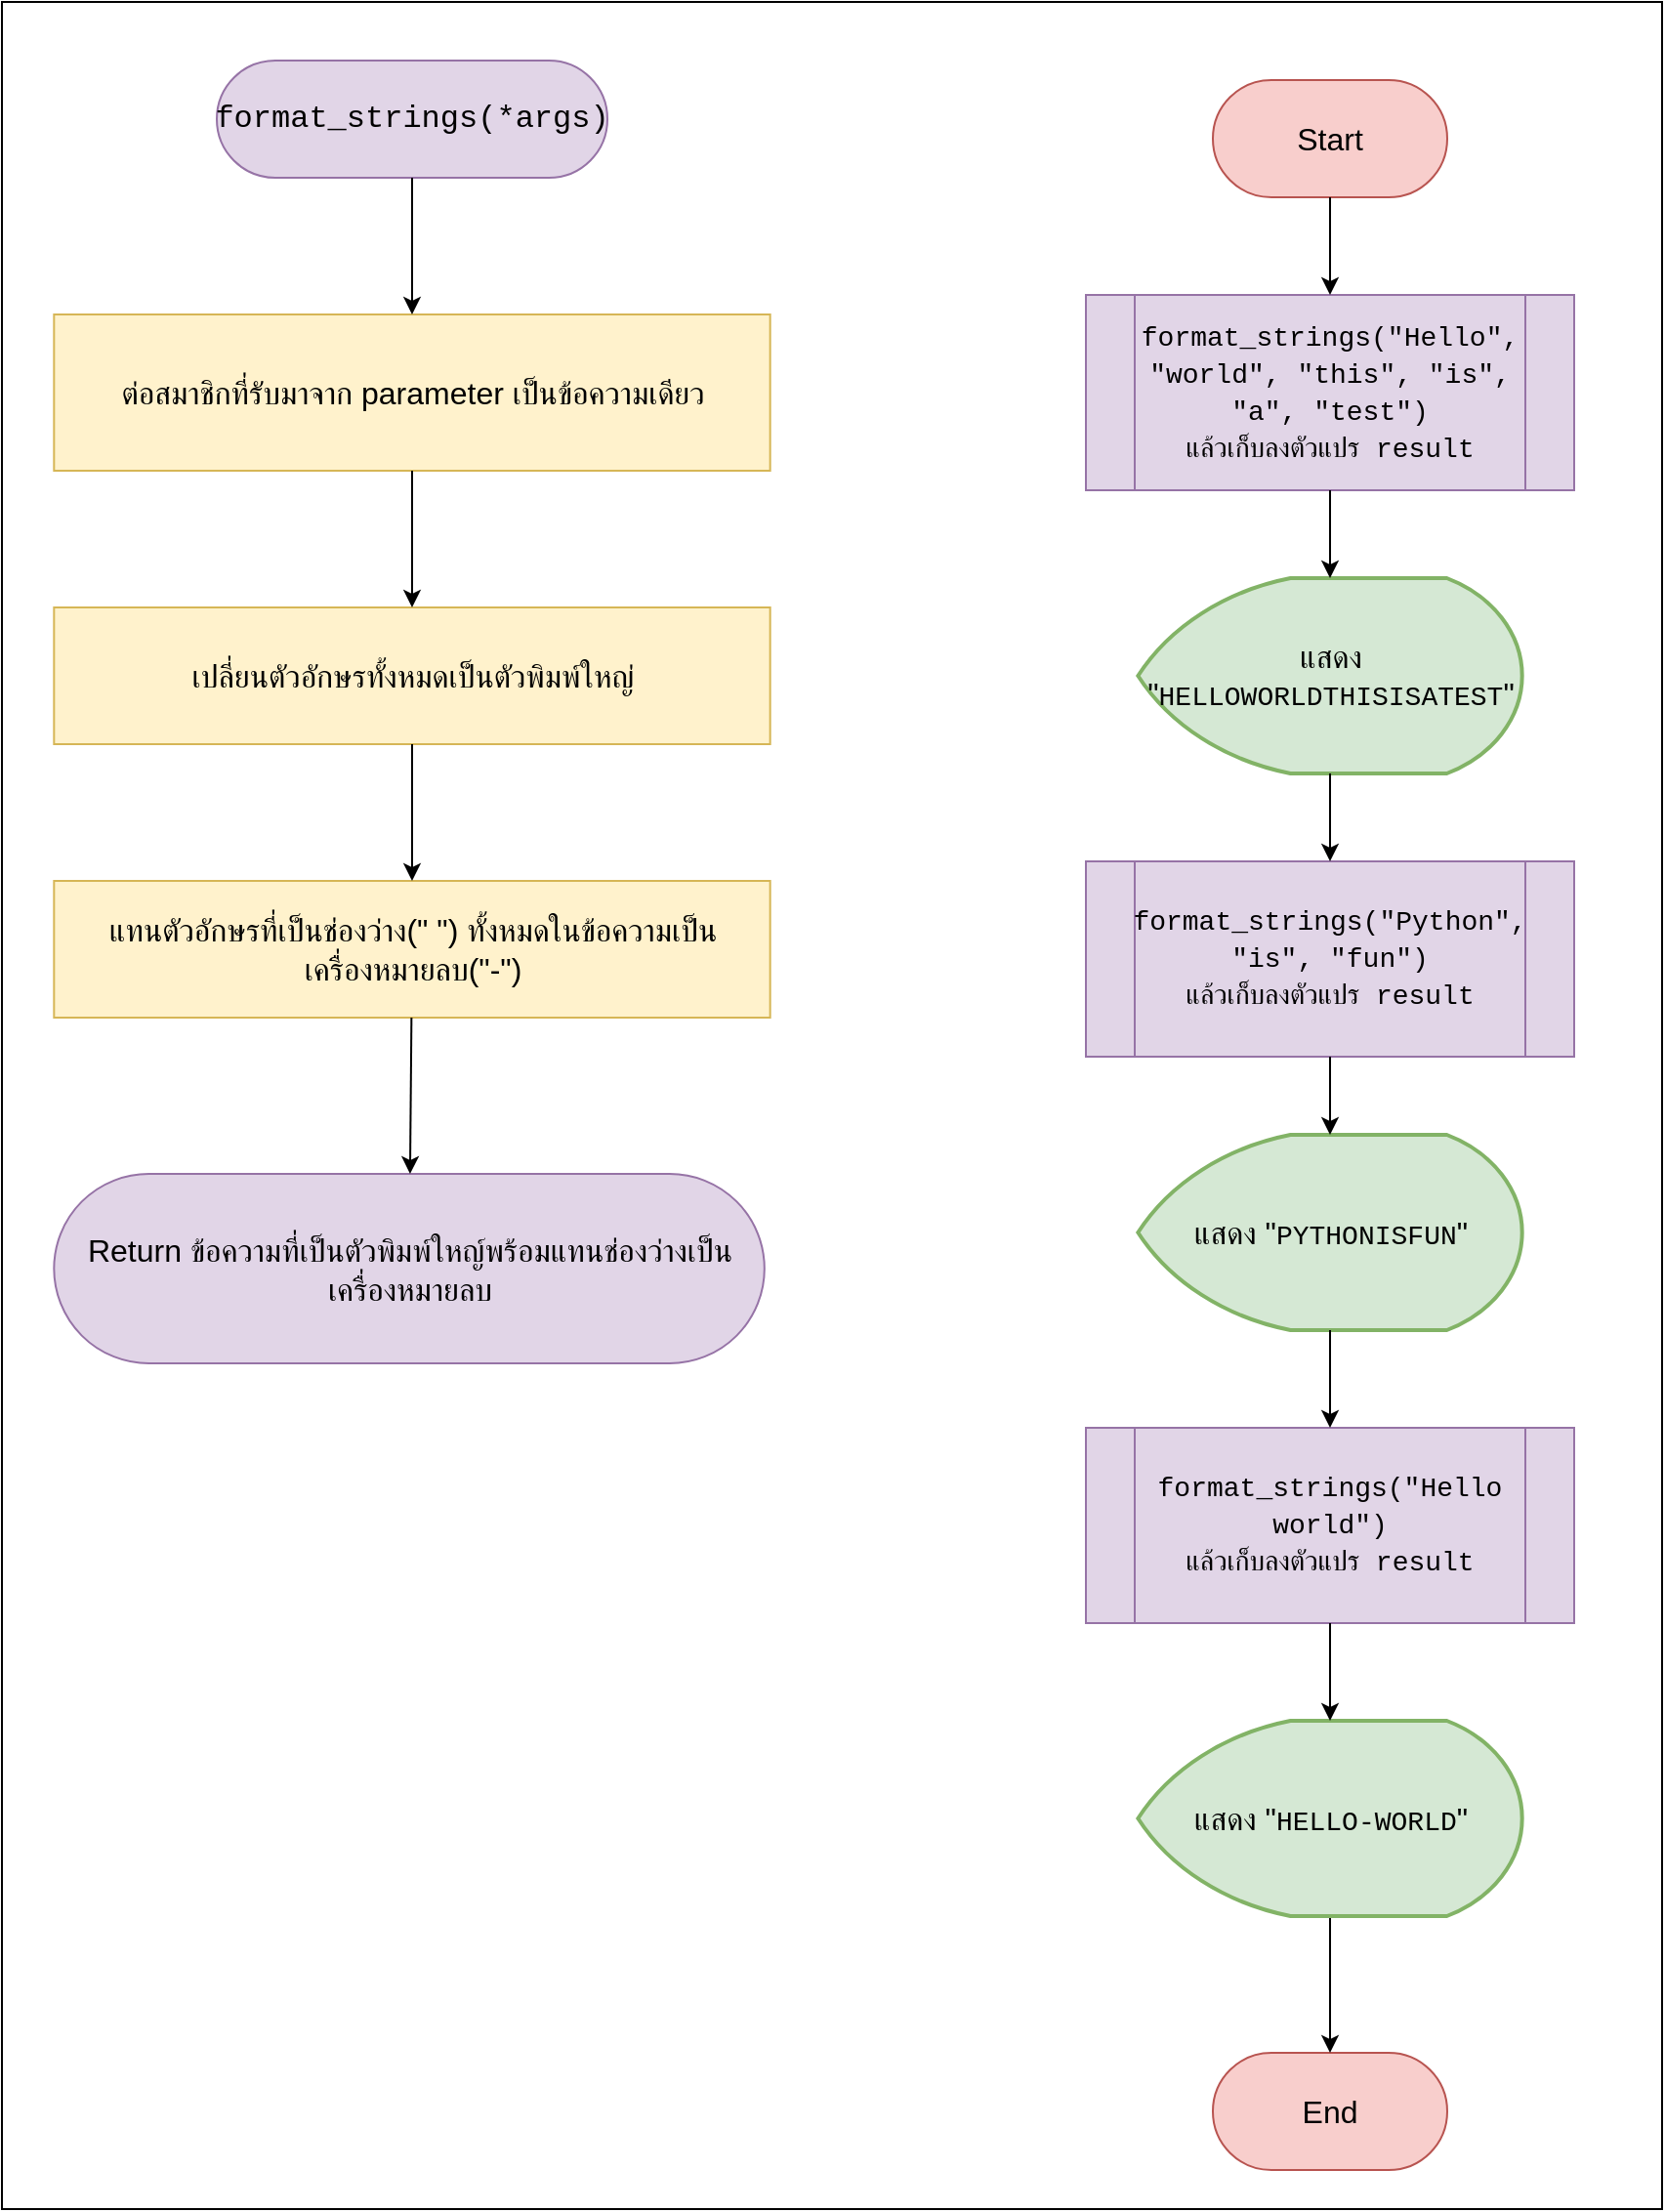 <mxfile>
    <diagram id="p6LtrDmTwn3lyzMPbI3E" name="Page-1">
        <mxGraphModel dx="4944" dy="2340" grid="1" gridSize="10" guides="1" tooltips="1" connect="1" arrows="1" fold="1" page="1" pageScale="1" pageWidth="1920" pageHeight="1200" math="0" shadow="0">
            <root>
                <mxCell id="0"/>
                <mxCell id="1" parent="0"/>
                <mxCell id="37" value="" style="group" vertex="1" connectable="0" parent="1">
                    <mxGeometry x="90" y="30" width="850" height="1130" as="geometry"/>
                </mxCell>
                <mxCell id="36" value="" style="rounded=0;whiteSpace=wrap;html=1;labelBackgroundColor=none;fontSize=16;fontColor=#000000;" vertex="1" parent="37">
                    <mxGeometry width="850" height="1130" as="geometry"/>
                </mxCell>
                <mxCell id="10" value="Return ข้อความที่เป็นตัวพิมพ์ใหญ์พร้อมแทนช่องว่างเป็นเครื่องหมายลบ" style="rounded=1;whiteSpace=wrap;html=1;fontSize=16;arcSize=50;fillColor=#e1d5e7;strokeColor=#9673a6;" parent="36" vertex="1">
                    <mxGeometry x="26.66" y="600" width="363.75" height="97" as="geometry"/>
                </mxCell>
                <mxCell id="3" value="&lt;div style=&quot;font-family: Consolas, &amp;quot;Courier New&amp;quot;, monospace; font-size: 16px; line-height: 19px;&quot;&gt;format_strings(*args)&lt;/div&gt;" style="rounded=1;whiteSpace=wrap;html=1;arcSize=50;fillColor=#e1d5e7;strokeColor=#9673a6;" parent="37" vertex="1">
                    <mxGeometry x="110" y="30" width="200" height="60" as="geometry"/>
                </mxCell>
                <mxCell id="4" value="&lt;font style=&quot;font-size: 16px;&quot;&gt;ต่อสมาชิกที่รับมาจาก parameter เป็นข้อความเดียว&lt;/font&gt;" style="rounded=0;whiteSpace=wrap;html=1;fillColor=#fff2cc;strokeColor=#d6b656;" parent="37" vertex="1">
                    <mxGeometry x="26.66" y="160" width="366.67" height="80" as="geometry"/>
                </mxCell>
                <mxCell id="6" value="" style="edgeStyle=none;html=1;fontSize=16;" parent="37" source="3" target="4" edge="1">
                    <mxGeometry relative="1" as="geometry"/>
                </mxCell>
                <mxCell id="5" value="&lt;font style=&quot;font-size: 16px;&quot;&gt;เปลี่ยนตัวอักษรทั้งหมดเป็นตัวพิมพ์ใหญ่&lt;/font&gt;" style="rounded=0;whiteSpace=wrap;html=1;fillColor=#fff2cc;strokeColor=#d6b656;" parent="37" vertex="1">
                    <mxGeometry x="26.66" y="310" width="366.67" height="70" as="geometry"/>
                </mxCell>
                <mxCell id="7" value="" style="edgeStyle=none;html=1;fontSize=16;" parent="37" source="4" target="5" edge="1">
                    <mxGeometry relative="1" as="geometry"/>
                </mxCell>
                <mxCell id="8" value="&lt;font style=&quot;font-size: 16px;&quot;&gt;แทนตัวอักษรที่เป็นช่องว่าง(&quot; &quot;) ทั้งหมดในข้อความเป็นเครื่องหมายลบ(&quot;-&quot;)&lt;/font&gt;" style="rounded=0;whiteSpace=wrap;html=1;fillColor=#fff2cc;strokeColor=#d6b656;" parent="37" vertex="1">
                    <mxGeometry x="26.66" y="450" width="366.67" height="70" as="geometry"/>
                </mxCell>
                <mxCell id="9" value="" style="edgeStyle=none;html=1;fontSize=16;" parent="37" source="5" target="8" edge="1">
                    <mxGeometry relative="1" as="geometry"/>
                </mxCell>
                <mxCell id="11" value="" style="edgeStyle=none;html=1;fontSize=16;" parent="37" source="8" target="10" edge="1">
                    <mxGeometry relative="1" as="geometry"/>
                </mxCell>
                <mxCell id="12" value="Start" style="rounded=1;whiteSpace=wrap;html=1;fontSize=16;arcSize=50;fillColor=#f8cecc;strokeColor=#b85450;" parent="37" vertex="1">
                    <mxGeometry x="620" y="40" width="120" height="60" as="geometry"/>
                </mxCell>
                <mxCell id="13" value="End" style="rounded=1;whiteSpace=wrap;html=1;fontSize=16;arcSize=50;fillColor=#f8cecc;strokeColor=#b85450;" vertex="1" parent="37">
                    <mxGeometry x="620" y="1050" width="120" height="60" as="geometry"/>
                </mxCell>
                <mxCell id="16" value="" style="group" vertex="1" connectable="0" parent="37">
                    <mxGeometry x="555" y="150" width="250" height="100" as="geometry"/>
                </mxCell>
                <mxCell id="14" value="" style="shape=process;whiteSpace=wrap;html=1;backgroundOutline=1;labelBackgroundColor=none;fillColor=#e1d5e7;strokeColor=#9673a6;" vertex="1" parent="16">
                    <mxGeometry width="250" height="100" as="geometry"/>
                </mxCell>
                <mxCell id="15" value="&lt;div style=&quot;font-family: Consolas, &amp;quot;Courier New&amp;quot;, monospace; font-size: 14px; line-height: 19px;&quot;&gt;format_strings(&quot;Hello&quot;, &quot;world&quot;, &quot;this&quot;, &quot;is&quot;, &quot;a&quot;, &quot;test&quot;)&lt;/div&gt;&lt;div style=&quot;font-family: Consolas, &amp;quot;Courier New&amp;quot;, monospace; font-size: 14px; line-height: 19px;&quot;&gt;แล้วเก็บลงตัวแปร result&lt;/div&gt;" style="text;strokeColor=none;align=center;fillColor=none;html=1;verticalAlign=middle;whiteSpace=wrap;rounded=0;labelBackgroundColor=none;fontSize=13;fontColor=#000000;" vertex="1" parent="16">
                    <mxGeometry x="30" y="20" width="190" height="60" as="geometry"/>
                </mxCell>
                <mxCell id="26" value="" style="edgeStyle=none;html=1;fontSize=16;fontColor=#000000;entryX=0.5;entryY=0;entryDx=0;entryDy=0;" edge="1" parent="37" source="12" target="14">
                    <mxGeometry relative="1" as="geometry">
                        <mxPoint x="680" y="140" as="targetPoint"/>
                    </mxGeometry>
                </mxCell>
                <mxCell id="17" value="แสดง &quot;&lt;span style=&quot;font-family: Consolas, &amp;quot;Courier New&amp;quot;, monospace; font-size: 14px;&quot;&gt;HELLOWORLDTHISISATEST&lt;/span&gt;&quot;" style="strokeWidth=2;html=1;shape=mxgraph.flowchart.display;whiteSpace=wrap;labelBackgroundColor=none;fontSize=16;fillColor=#d5e8d4;strokeColor=#82b366;" vertex="1" parent="37">
                    <mxGeometry x="581.67" y="295" width="196.66" height="100" as="geometry"/>
                </mxCell>
                <mxCell id="18" value="" style="group" vertex="1" connectable="0" parent="37">
                    <mxGeometry x="555" y="440" width="250" height="100" as="geometry"/>
                </mxCell>
                <mxCell id="19" value="" style="shape=process;whiteSpace=wrap;html=1;backgroundOutline=1;labelBackgroundColor=none;fillColor=#e1d5e7;strokeColor=#9673a6;" vertex="1" parent="18">
                    <mxGeometry width="250" height="100" as="geometry"/>
                </mxCell>
                <mxCell id="20" value="&lt;div style=&quot;font-family: Consolas, &amp;quot;Courier New&amp;quot;, monospace; font-size: 14px; line-height: 19px;&quot;&gt;format_strings(&quot;Python&quot;, &quot;is&quot;, &quot;fun&quot;)&lt;br&gt;&lt;/div&gt;&lt;div style=&quot;font-family: Consolas, &amp;quot;Courier New&amp;quot;, monospace; font-size: 14px; line-height: 19px;&quot;&gt;แล้วเก็บลงตัวแปร result&lt;/div&gt;" style="text;strokeColor=none;align=center;fillColor=none;html=1;verticalAlign=middle;whiteSpace=wrap;rounded=0;labelBackgroundColor=none;fontSize=13;fontColor=#000000;" vertex="1" parent="18">
                    <mxGeometry x="30" y="20" width="190" height="60" as="geometry"/>
                </mxCell>
                <mxCell id="21" value="แสดง &quot;&lt;span style=&quot;font-family: Consolas, &amp;quot;Courier New&amp;quot;, monospace; font-size: 14px;&quot;&gt;PYTHONISFUN&lt;/span&gt;&quot;" style="strokeWidth=2;html=1;shape=mxgraph.flowchart.display;whiteSpace=wrap;labelBackgroundColor=none;fontSize=16;fillColor=#d5e8d4;strokeColor=#82b366;" vertex="1" parent="37">
                    <mxGeometry x="581.67" y="580" width="196.66" height="100" as="geometry"/>
                </mxCell>
                <mxCell id="30" style="edgeStyle=none;html=1;entryX=0.5;entryY=0;entryDx=0;entryDy=0;fontSize=16;fontColor=#000000;" edge="1" parent="37" source="17" target="19">
                    <mxGeometry relative="1" as="geometry"/>
                </mxCell>
                <mxCell id="22" value="" style="group" vertex="1" connectable="0" parent="37">
                    <mxGeometry x="555" y="730" width="250" height="100" as="geometry"/>
                </mxCell>
                <mxCell id="23" value="" style="shape=process;whiteSpace=wrap;html=1;backgroundOutline=1;labelBackgroundColor=none;fillColor=#e1d5e7;strokeColor=#9673a6;" vertex="1" parent="22">
                    <mxGeometry width="250" height="100" as="geometry"/>
                </mxCell>
                <mxCell id="24" value="&lt;div style=&quot;font-family: Consolas, &amp;quot;Courier New&amp;quot;, monospace; font-size: 14px; line-height: 19px;&quot;&gt;format_strings(&quot;Hello world&quot;)&lt;br&gt;&lt;/div&gt;&lt;div style=&quot;font-family: Consolas, &amp;quot;Courier New&amp;quot;, monospace; font-size: 14px; line-height: 19px;&quot;&gt;แล้วเก็บลงตัวแปร result&lt;/div&gt;" style="text;strokeColor=none;align=center;fillColor=none;html=1;verticalAlign=middle;whiteSpace=wrap;rounded=0;labelBackgroundColor=none;fontSize=13;fontColor=#000000;" vertex="1" parent="22">
                    <mxGeometry x="30" y="20" width="190" height="60" as="geometry"/>
                </mxCell>
                <mxCell id="35" value="" style="edgeStyle=none;html=1;fontSize=16;fontColor=#000000;" edge="1" parent="37" source="25" target="13">
                    <mxGeometry relative="1" as="geometry"/>
                </mxCell>
                <mxCell id="25" value="แสดง &quot;&lt;span style=&quot;font-family: Consolas, &amp;quot;Courier New&amp;quot;, monospace; font-size: 14px;&quot;&gt;HELLO-WORLD&lt;/span&gt;&quot;" style="strokeWidth=2;html=1;shape=mxgraph.flowchart.display;whiteSpace=wrap;labelBackgroundColor=none;fontSize=16;fillColor=#d5e8d4;strokeColor=#82b366;" vertex="1" parent="37">
                    <mxGeometry x="581.67" y="880" width="196.66" height="100" as="geometry"/>
                </mxCell>
                <mxCell id="27" value="" style="edgeStyle=none;html=1;fontSize=16;fontColor=#000000;" edge="1" parent="37" source="14" target="17">
                    <mxGeometry relative="1" as="geometry"/>
                </mxCell>
                <mxCell id="33" style="edgeStyle=none;html=1;entryX=0.5;entryY=0;entryDx=0;entryDy=0;fontSize=16;fontColor=#000000;" edge="1" parent="37" source="21" target="23">
                    <mxGeometry relative="1" as="geometry"/>
                </mxCell>
                <mxCell id="31" style="edgeStyle=none;html=1;entryX=0.5;entryY=0;entryDx=0;entryDy=0;entryPerimeter=0;fontSize=16;fontColor=#000000;" edge="1" parent="37" source="19" target="21">
                    <mxGeometry relative="1" as="geometry"/>
                </mxCell>
                <mxCell id="34" value="" style="edgeStyle=none;html=1;fontSize=16;fontColor=#000000;" edge="1" parent="37" source="23" target="25">
                    <mxGeometry relative="1" as="geometry"/>
                </mxCell>
            </root>
        </mxGraphModel>
    </diagram>
</mxfile>